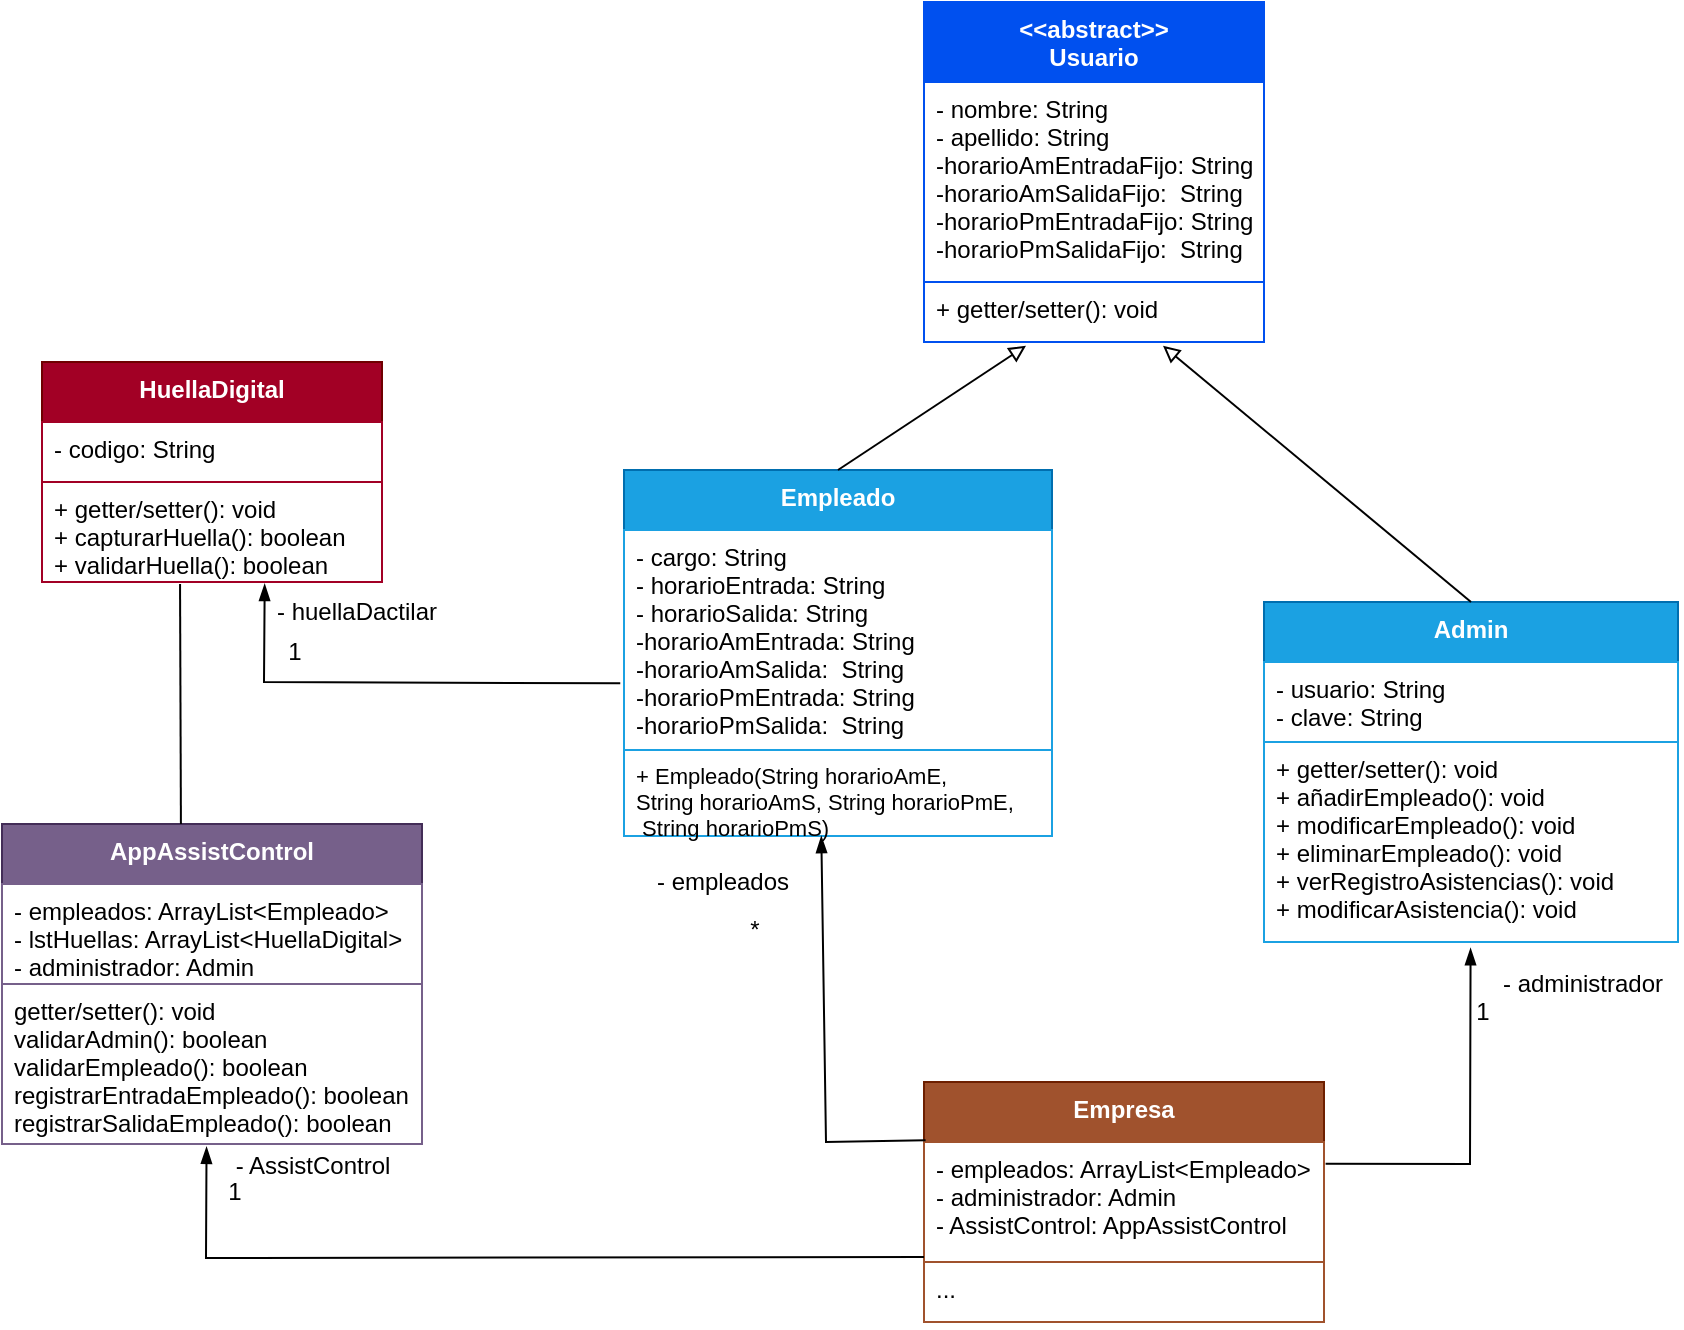 <mxfile>
    <diagram id="lH5fCbZ_AQfIexLqE5lS" name="Página-1">
        <mxGraphModel dx="1047" dy="776" grid="0" gridSize="10" guides="1" tooltips="1" connect="1" arrows="1" fold="1" page="1" pageScale="1" pageWidth="1169" pageHeight="827" background="#ffffff" math="0" shadow="0">
            <root>
                <mxCell id="0"/>
                <mxCell id="1" parent="0"/>
                <mxCell id="2" value="&lt;&lt;abstract&gt;&gt;&#10;Usuario" style="swimlane;fontStyle=1;align=center;verticalAlign=top;childLayout=stackLayout;horizontal=1;startSize=40;horizontalStack=0;resizeParent=1;resizeParentMax=0;resizeLast=0;collapsible=1;marginBottom=0;strokeColor=#0050EF;fillColor=#0050EF;fontColor=#ffffff;" parent="1" vertex="1">
                    <mxGeometry x="504" y="58" width="170" height="170" as="geometry"/>
                </mxCell>
                <mxCell id="3" value="- nombre: String&#10;- apellido: String&#10;-horarioAmEntradaFijo: String&#10;-horarioAmSalidaFijo:  String&#10;-horarioPmEntradaFijo: String&#10;-horarioPmSalidaFijo:  String" style="text;strokeColor=#0050EF;fillColor=none;align=left;verticalAlign=top;spacingLeft=4;spacingRight=4;overflow=hidden;rotatable=0;points=[[0,0.5],[1,0.5]];portConstraint=eastwest;fontColor=#000000;" parent="2" vertex="1">
                    <mxGeometry y="40" width="170" height="100" as="geometry"/>
                </mxCell>
                <mxCell id="5" value="+ getter/setter(): void" style="text;strokeColor=#0050EF;fillColor=none;align=left;verticalAlign=top;spacingLeft=4;spacingRight=4;overflow=hidden;rotatable=0;points=[[0,0.5],[1,0.5]];portConstraint=eastwest;labelBorderColor=none;fontColor=#000000;" parent="2" vertex="1">
                    <mxGeometry y="140" width="170" height="30" as="geometry"/>
                </mxCell>
                <mxCell id="6" value="Empleado" style="swimlane;fontStyle=1;align=center;verticalAlign=top;childLayout=stackLayout;horizontal=1;startSize=30;horizontalStack=0;resizeParent=1;resizeParentMax=0;resizeLast=0;collapsible=1;marginBottom=0;strokeColor=#006EAF;fillColor=#1BA1E2;fontColor=#ffffff;" parent="1" vertex="1">
                    <mxGeometry x="354" y="292" width="214" height="183" as="geometry"/>
                </mxCell>
                <mxCell id="7" value="- cargo: String&#10;- horarioEntrada: String&#10;- horarioSalida: String&#10;-horarioAmEntrada: String&#10;-horarioAmSalida:  String&#10;-horarioPmEntrada: String&#10;-horarioPmSalida:  String" style="text;strokeColor=#1BA1E2;fillColor=none;align=left;verticalAlign=top;spacingLeft=4;spacingRight=4;overflow=hidden;rotatable=0;points=[[0,0.5],[1,0.5]];portConstraint=eastwest;fontColor=#000000;" parent="6" vertex="1">
                    <mxGeometry y="30" width="214" height="110" as="geometry"/>
                </mxCell>
                <mxCell id="8" value="+ Empleado(String horarioAmE,&#10;String horarioAmS, String horarioPmE,&#10; String horarioPmS)&#10;" style="text;strokeColor=#1BA1E2;fillColor=none;align=left;verticalAlign=top;spacingLeft=4;spacingRight=4;overflow=hidden;rotatable=0;points=[[0,0.5],[1,0.5]];portConstraint=eastwest;labelBorderColor=none;fontColor=#000000;fontSize=11;" parent="6" vertex="1">
                    <mxGeometry y="140" width="214" height="43" as="geometry"/>
                </mxCell>
                <mxCell id="9" value="Admin" style="swimlane;fontStyle=1;align=center;verticalAlign=top;childLayout=stackLayout;horizontal=1;startSize=30;horizontalStack=0;resizeParent=1;resizeParentMax=0;resizeLast=0;collapsible=1;marginBottom=0;strokeColor=#006EAF;fillColor=#1ba1e2;fontColor=#ffffff;" parent="1" vertex="1">
                    <mxGeometry x="674" y="358" width="207" height="170" as="geometry"/>
                </mxCell>
                <mxCell id="10" value="- usuario: String&#10;- clave: String" style="text;strokeColor=#1BA1E2;fillColor=none;align=left;verticalAlign=top;spacingLeft=4;spacingRight=4;overflow=hidden;rotatable=0;points=[[0,0.5],[1,0.5]];portConstraint=eastwest;fontColor=#000000;" parent="9" vertex="1">
                    <mxGeometry y="30" width="207" height="40" as="geometry"/>
                </mxCell>
                <mxCell id="11" value="+ getter/setter(): void&#10;+ añadirEmpleado(): void&#10;+ modificarEmpleado(): void&#10;+ eliminarEmpleado(): void&#10;+ verRegistroAsistencias(): void&#10;+ modificarAsistencia(): void" style="text;strokeColor=#1BA1E2;fillColor=none;align=left;verticalAlign=top;spacingLeft=4;spacingRight=4;overflow=hidden;rotatable=0;points=[[0,0.5],[1,0.5]];portConstraint=eastwest;labelBorderColor=none;fontColor=#000000;" parent="9" vertex="1">
                    <mxGeometry y="70" width="207" height="100" as="geometry"/>
                </mxCell>
                <mxCell id="15" value="Empresa" style="swimlane;fontStyle=1;align=center;verticalAlign=top;childLayout=stackLayout;horizontal=1;startSize=30;horizontalStack=0;resizeParent=1;resizeParentMax=0;resizeLast=0;collapsible=1;marginBottom=0;strokeColor=#6D1F00;fillColor=#A0522D;fontColor=#ffffff;" parent="1" vertex="1">
                    <mxGeometry x="504" y="598" width="200" height="120" as="geometry"/>
                </mxCell>
                <mxCell id="16" value="- empleados: ArrayList&lt;Empleado&gt;&#10;- administrador: Admin&#10;- AssistControl: AppAssistControl " style="text;strokeColor=#A0522D;fillColor=none;align=left;verticalAlign=top;spacingLeft=4;spacingRight=4;overflow=hidden;rotatable=0;points=[[0,0.5],[1,0.5]];portConstraint=eastwest;fontColor=#000000;" parent="15" vertex="1">
                    <mxGeometry y="30" width="200" height="60" as="geometry"/>
                </mxCell>
                <mxCell id="17" value="..." style="text;strokeColor=#A0522D;fillColor=none;align=left;verticalAlign=top;spacingLeft=4;spacingRight=4;overflow=hidden;rotatable=0;points=[[0,0.5],[1,0.5]];portConstraint=eastwest;labelBorderColor=none;fontColor=#000000;" parent="15" vertex="1">
                    <mxGeometry y="90" width="200" height="30" as="geometry"/>
                </mxCell>
                <mxCell id="18" value="" style="endArrow=none;html=1;rounded=0;align=center;verticalAlign=top;endFill=0;labelBackgroundColor=none;endSize=6;startArrow=blockThin;startFill=1;strokeColor=#000000;fontColor=#000000;exitX=0.655;exitY=1.02;exitDx=0;exitDy=0;entryX=-0.011;entryY=0.622;entryDx=0;entryDy=0;entryPerimeter=0;exitPerimeter=0;" parent="1" source="33" edge="1">
                    <mxGeometry relative="1" as="geometry">
                        <mxPoint x="136.61" y="322.65" as="sourcePoint"/>
                        <mxPoint x="352.13" y="398.66" as="targetPoint"/>
                        <Array as="points">
                            <mxPoint x="174" y="398"/>
                        </Array>
                    </mxGeometry>
                </mxCell>
                <mxCell id="19" value="- huellaDactilar" style="text;html=1;align=center;verticalAlign=middle;resizable=0;points=[];autosize=1;strokeColor=none;fillColor=none;fontColor=#000000;" parent="1" vertex="1">
                    <mxGeometry x="170" y="348" width="100" height="30" as="geometry"/>
                </mxCell>
                <mxCell id="22" value="1" style="text;html=1;align=center;verticalAlign=middle;resizable=0;points=[];autosize=1;strokeColor=none;fillColor=none;fontColor=#000000;" parent="1" vertex="1">
                    <mxGeometry x="174" y="368" width="30" height="30" as="geometry"/>
                </mxCell>
                <mxCell id="23" value="" style="html=1;verticalAlign=bottom;labelBackgroundColor=none;endArrow=block;endFill=0;strokeColor=#000000;fontColor=#000000;exitX=0.5;exitY=0;exitDx=0;exitDy=0;entryX=0.3;entryY=1.063;entryDx=0;entryDy=0;entryPerimeter=0;" parent="1" source="6" edge="1" target="5">
                    <mxGeometry width="160" relative="1" as="geometry">
                        <mxPoint x="554" y="376" as="sourcePoint"/>
                        <mxPoint x="554" y="288" as="targetPoint"/>
                    </mxGeometry>
                </mxCell>
                <mxCell id="24" value="" style="html=1;verticalAlign=bottom;labelBackgroundColor=none;endArrow=block;endFill=0;strokeColor=#000000;fontColor=#000000;exitX=0.5;exitY=0;exitDx=0;exitDy=0;entryX=0.703;entryY=1.063;entryDx=0;entryDy=0;entryPerimeter=0;" parent="1" source="9" target="5" edge="1">
                    <mxGeometry width="160" relative="1" as="geometry">
                        <mxPoint x="499" y="368" as="sourcePoint"/>
                        <mxPoint x="564.29" y="296.65" as="targetPoint"/>
                    </mxGeometry>
                </mxCell>
                <mxCell id="25" value="" style="endArrow=blockThin;html=1;rounded=0;align=center;verticalAlign=top;endFill=1;labelBackgroundColor=none;endSize=6;startArrow=none;startFill=0;strokeColor=#000000;fontColor=#000000;entryX=0.499;entryY=1.031;entryDx=0;entryDy=0;exitX=1.004;exitY=0.182;exitDx=0;exitDy=0;entryPerimeter=0;exitPerimeter=0;" parent="1" source="16" target="11" edge="1">
                    <mxGeometry relative="1" as="geometry">
                        <mxPoint x="694" y="677.5" as="sourcePoint"/>
                        <mxPoint x="807" y="638" as="targetPoint"/>
                        <Array as="points">
                            <mxPoint x="777" y="639"/>
                        </Array>
                    </mxGeometry>
                </mxCell>
                <mxCell id="26" value="" style="endArrow=blockThin;html=1;rounded=0;align=center;verticalAlign=top;endFill=1;labelBackgroundColor=none;endSize=6;startArrow=none;startFill=0;strokeColor=#000000;fontColor=#000000;entryX=0.461;entryY=1.001;entryDx=0;entryDy=0;exitX=0.004;exitY=-0.014;exitDx=0;exitDy=0;entryPerimeter=0;exitPerimeter=0;" parent="1" source="16" target="8" edge="1">
                    <mxGeometry relative="1" as="geometry">
                        <mxPoint x="704" y="688" as="sourcePoint"/>
                        <mxPoint x="776.91" y="540" as="targetPoint"/>
                        <Array as="points">
                            <mxPoint x="455" y="628"/>
                        </Array>
                    </mxGeometry>
                </mxCell>
                <mxCell id="27" value="- empleados" style="text;html=1;align=center;verticalAlign=middle;resizable=0;points=[];autosize=1;strokeColor=none;fillColor=none;fontColor=#000000;labelBorderColor=none;" parent="1" vertex="1">
                    <mxGeometry x="358" y="483" width="90" height="30" as="geometry"/>
                </mxCell>
                <mxCell id="28" value="- administrador" style="text;html=1;align=center;verticalAlign=middle;resizable=0;points=[];autosize=1;strokeColor=none;fillColor=none;fontColor=#000000;labelBorderColor=none;" parent="1" vertex="1">
                    <mxGeometry x="783" y="534" width="100" height="30" as="geometry"/>
                </mxCell>
                <mxCell id="29" value="1" style="text;html=1;align=center;verticalAlign=middle;resizable=0;points=[];autosize=1;strokeColor=none;fillColor=none;fontColor=#000000;" parent="1" vertex="1">
                    <mxGeometry x="768" y="548" width="30" height="30" as="geometry"/>
                </mxCell>
                <mxCell id="30" value="*" style="text;html=1;align=center;verticalAlign=middle;resizable=0;points=[];autosize=1;strokeColor=none;fillColor=none;fontColor=#000000;" parent="1" vertex="1">
                    <mxGeometry x="404" y="507" width="30" height="30" as="geometry"/>
                </mxCell>
                <mxCell id="31" value="HuellaDigital" style="swimlane;fontStyle=1;align=center;verticalAlign=top;childLayout=stackLayout;horizontal=1;startSize=30;horizontalStack=0;resizeParent=1;resizeParentMax=0;resizeLast=0;collapsible=1;marginBottom=0;strokeColor=#6F0000;fillColor=#A20025;fontColor=#ffffff;" parent="1" vertex="1">
                    <mxGeometry x="63" y="238" width="170" height="110" as="geometry"/>
                </mxCell>
                <mxCell id="32" value="- codigo: String" style="text;strokeColor=#A20025;fillColor=none;align=left;verticalAlign=top;spacingLeft=4;spacingRight=4;overflow=hidden;rotatable=0;points=[[0,0.5],[1,0.5]];portConstraint=eastwest;fontColor=#000000;" parent="31" vertex="1">
                    <mxGeometry y="30" width="170" height="30" as="geometry"/>
                </mxCell>
                <mxCell id="33" value="+ getter/setter(): void&#10;+ capturarHuella(): boolean&#10;+ validarHuella(): boolean" style="text;strokeColor=#A20025;fillColor=none;align=left;verticalAlign=top;spacingLeft=4;spacingRight=4;overflow=hidden;rotatable=0;points=[[0,0.5],[1,0.5]];portConstraint=eastwest;labelBorderColor=none;fontColor=#000000;" parent="31" vertex="1">
                    <mxGeometry y="60" width="170" height="50" as="geometry"/>
                </mxCell>
                <mxCell id="35" value="AppAssistControl" style="swimlane;fontStyle=1;align=center;verticalAlign=top;childLayout=stackLayout;horizontal=1;startSize=30;horizontalStack=0;resizeParent=1;resizeParentMax=0;resizeLast=0;collapsible=1;marginBottom=0;strokeColor=#432D57;fillColor=#76608A;fontColor=#ffffff;" parent="1" vertex="1">
                    <mxGeometry x="43" y="469" width="210" height="160" as="geometry"/>
                </mxCell>
                <mxCell id="36" value="- empleados: ArrayList&lt;Empleado&gt;&#10;- lstHuellas: ArrayList&lt;HuellaDigital&gt;&#10;- administrador: Admin" style="text;strokeColor=#76608A;fillColor=none;align=left;verticalAlign=top;spacingLeft=4;spacingRight=4;overflow=hidden;rotatable=0;points=[[0,0.5],[1,0.5]];portConstraint=eastwest;fontColor=#000000;" parent="35" vertex="1">
                    <mxGeometry y="30" width="210" height="50" as="geometry"/>
                </mxCell>
                <mxCell id="37" value="getter/setter(): void&#10;validarAdmin(): boolean&#10;validarEmpleado(): boolean&#10;registrarEntradaEmpleado(): boolean&#10;registrarSalidaEmpleado(): boolean&#10;" style="text;strokeColor=#76608A;fillColor=none;align=left;verticalAlign=top;spacingLeft=4;spacingRight=4;overflow=hidden;rotatable=0;points=[[0,0.5],[1,0.5]];portConstraint=eastwest;labelBorderColor=none;fontColor=#000000;" parent="35" vertex="1">
                    <mxGeometry y="80" width="210" height="80" as="geometry"/>
                </mxCell>
                <mxCell id="41" value="- AssistControl" style="text;html=1;align=center;verticalAlign=middle;resizable=0;points=[];autosize=1;strokeColor=none;fillColor=none;fontColor=#000000;labelBorderColor=none;" parent="1" vertex="1">
                    <mxGeometry x="148" y="625" width="100" height="30" as="geometry"/>
                </mxCell>
                <mxCell id="42" value="1" style="text;html=1;align=center;verticalAlign=middle;resizable=0;points=[];autosize=1;strokeColor=none;fillColor=none;fontColor=#000000;" parent="1" vertex="1">
                    <mxGeometry x="144" y="638" width="30" height="30" as="geometry"/>
                </mxCell>
                <mxCell id="43" value="" style="endArrow=none;html=1;rounded=0;align=center;verticalAlign=top;endFill=0;labelBackgroundColor=none;endSize=6;startArrow=none;startFill=0;strokeColor=#000000;fontColor=#000000;exitX=0.426;exitY=0;exitDx=0;exitDy=0;entryX=0.406;entryY=1.019;entryDx=0;entryDy=0;entryPerimeter=0;exitPerimeter=0;" parent="1" source="35" target="33" edge="1">
                    <mxGeometry relative="1" as="geometry">
                        <mxPoint x="603.87" y="728.45" as="sourcePoint"/>
                        <mxPoint x="294" y="658" as="targetPoint"/>
                        <Array as="points"/>
                    </mxGeometry>
                </mxCell>
                <mxCell id="44" value="" style="endArrow=blockThin;html=1;rounded=0;align=center;verticalAlign=top;endFill=1;labelBackgroundColor=none;endSize=6;startArrow=none;startFill=0;strokeColor=#000000;fontColor=#000000;entryX=0.487;entryY=1.018;entryDx=0;entryDy=0;exitX=0.004;exitY=-0.014;exitDx=0;exitDy=0;entryPerimeter=0;exitPerimeter=0;" parent="1" target="37" edge="1">
                    <mxGeometry relative="1" as="geometry">
                        <mxPoint x="504.0" y="685.51" as="sourcePoint"/>
                        <mxPoint x="433.14" y="528.0" as="targetPoint"/>
                        <Array as="points">
                            <mxPoint x="145" y="686"/>
                        </Array>
                    </mxGeometry>
                </mxCell>
            </root>
        </mxGraphModel>
    </diagram>
</mxfile>